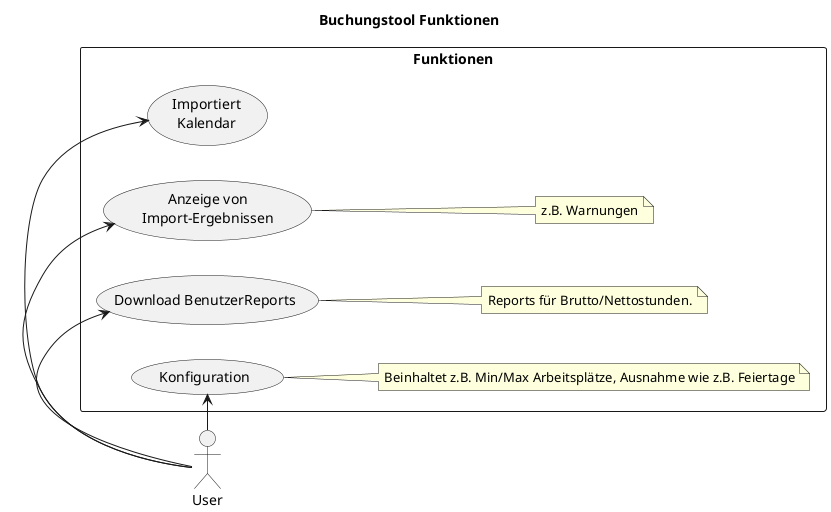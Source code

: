 @startuml
title Buchungstool Funktionen

left to right direction
actor User
rectangle Funktionen {
User -> (Importiert\nKalendar)
User -> (Anzeige von\nImport-Ergebnissen)
(Anzeige von\nImport-Ergebnissen)
User -> (Download BenutzerReports)
User -> (Konfiguration)

note right of (Anzeige von\nImport-Ergebnissen) : z.B. Warnungen
note right of (Download BenutzerReports) : Reports für Brutto/Nettostunden.
note right of (Konfiguration) : Beinhaltet z.B. Min/Max Arbeitsplätze, Ausnahme wie z.B. Feiertage
}
@enduml